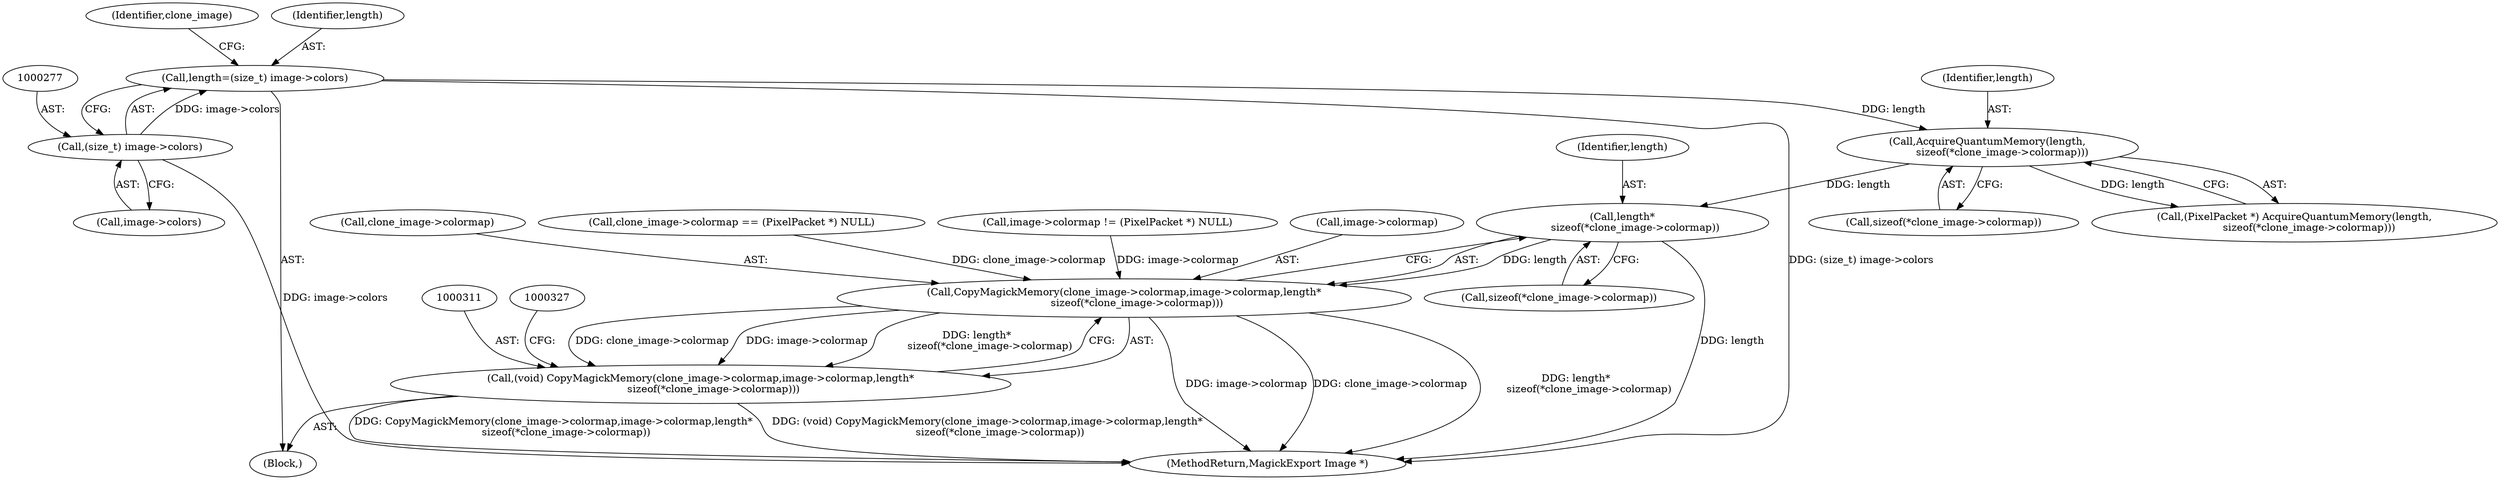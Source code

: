 digraph "0_ImageMagick_01843366d6a7b96e22ad7bb67f3df7d9fd4d5d74@API" {
"1000319" [label="(Call,length*\n        sizeof(*clone_image->colormap))"];
"1000287" [label="(Call,AcquireQuantumMemory(length,\n         sizeof(*clone_image->colormap)))"];
"1000274" [label="(Call,length=(size_t) image->colors)"];
"1000276" [label="(Call,(size_t) image->colors)"];
"1000312" [label="(Call,CopyMagickMemory(clone_image->colormap,image->colormap,length*\n        sizeof(*clone_image->colormap)))"];
"1000310" [label="(Call,(void) CopyMagickMemory(clone_image->colormap,image->colormap,length*\n        sizeof(*clone_image->colormap)))"];
"1000283" [label="(Identifier,clone_image)"];
"1000288" [label="(Identifier,length)"];
"1000289" [label="(Call,sizeof(*clone_image->colormap))"];
"1000275" [label="(Identifier,length)"];
"1000321" [label="(Call,sizeof(*clone_image->colormap))"];
"1000285" [label="(Call,(PixelPacket *) AcquireQuantumMemory(length,\n         sizeof(*clone_image->colormap)))"];
"1000313" [label="(Call,clone_image->colormap)"];
"1000295" [label="(Call,clone_image->colormap == (PixelPacket *) NULL)"];
"1000320" [label="(Identifier,length)"];
"1000266" [label="(Block,)"];
"1000259" [label="(Call,image->colormap != (PixelPacket *) NULL)"];
"1000319" [label="(Call,length*\n        sizeof(*clone_image->colormap))"];
"1000312" [label="(Call,CopyMagickMemory(clone_image->colormap,image->colormap,length*\n        sizeof(*clone_image->colormap)))"];
"1000287" [label="(Call,AcquireQuantumMemory(length,\n         sizeof(*clone_image->colormap)))"];
"1000278" [label="(Call,image->colors)"];
"1000842" [label="(MethodReturn,MagickExport Image *)"];
"1000316" [label="(Call,image->colormap)"];
"1000276" [label="(Call,(size_t) image->colors)"];
"1000274" [label="(Call,length=(size_t) image->colors)"];
"1000310" [label="(Call,(void) CopyMagickMemory(clone_image->colormap,image->colormap,length*\n        sizeof(*clone_image->colormap)))"];
"1000319" -> "1000312"  [label="AST: "];
"1000319" -> "1000321"  [label="CFG: "];
"1000320" -> "1000319"  [label="AST: "];
"1000321" -> "1000319"  [label="AST: "];
"1000312" -> "1000319"  [label="CFG: "];
"1000319" -> "1000842"  [label="DDG: length"];
"1000319" -> "1000312"  [label="DDG: length"];
"1000287" -> "1000319"  [label="DDG: length"];
"1000287" -> "1000285"  [label="AST: "];
"1000287" -> "1000289"  [label="CFG: "];
"1000288" -> "1000287"  [label="AST: "];
"1000289" -> "1000287"  [label="AST: "];
"1000285" -> "1000287"  [label="CFG: "];
"1000287" -> "1000285"  [label="DDG: length"];
"1000274" -> "1000287"  [label="DDG: length"];
"1000274" -> "1000266"  [label="AST: "];
"1000274" -> "1000276"  [label="CFG: "];
"1000275" -> "1000274"  [label="AST: "];
"1000276" -> "1000274"  [label="AST: "];
"1000283" -> "1000274"  [label="CFG: "];
"1000274" -> "1000842"  [label="DDG: (size_t) image->colors"];
"1000276" -> "1000274"  [label="DDG: image->colors"];
"1000276" -> "1000278"  [label="CFG: "];
"1000277" -> "1000276"  [label="AST: "];
"1000278" -> "1000276"  [label="AST: "];
"1000276" -> "1000842"  [label="DDG: image->colors"];
"1000312" -> "1000310"  [label="AST: "];
"1000313" -> "1000312"  [label="AST: "];
"1000316" -> "1000312"  [label="AST: "];
"1000310" -> "1000312"  [label="CFG: "];
"1000312" -> "1000842"  [label="DDG: image->colormap"];
"1000312" -> "1000842"  [label="DDG: clone_image->colormap"];
"1000312" -> "1000842"  [label="DDG: length*\n        sizeof(*clone_image->colormap)"];
"1000312" -> "1000310"  [label="DDG: clone_image->colormap"];
"1000312" -> "1000310"  [label="DDG: image->colormap"];
"1000312" -> "1000310"  [label="DDG: length*\n        sizeof(*clone_image->colormap)"];
"1000295" -> "1000312"  [label="DDG: clone_image->colormap"];
"1000259" -> "1000312"  [label="DDG: image->colormap"];
"1000310" -> "1000266"  [label="AST: "];
"1000311" -> "1000310"  [label="AST: "];
"1000327" -> "1000310"  [label="CFG: "];
"1000310" -> "1000842"  [label="DDG: (void) CopyMagickMemory(clone_image->colormap,image->colormap,length*\n        sizeof(*clone_image->colormap))"];
"1000310" -> "1000842"  [label="DDG: CopyMagickMemory(clone_image->colormap,image->colormap,length*\n        sizeof(*clone_image->colormap))"];
}
